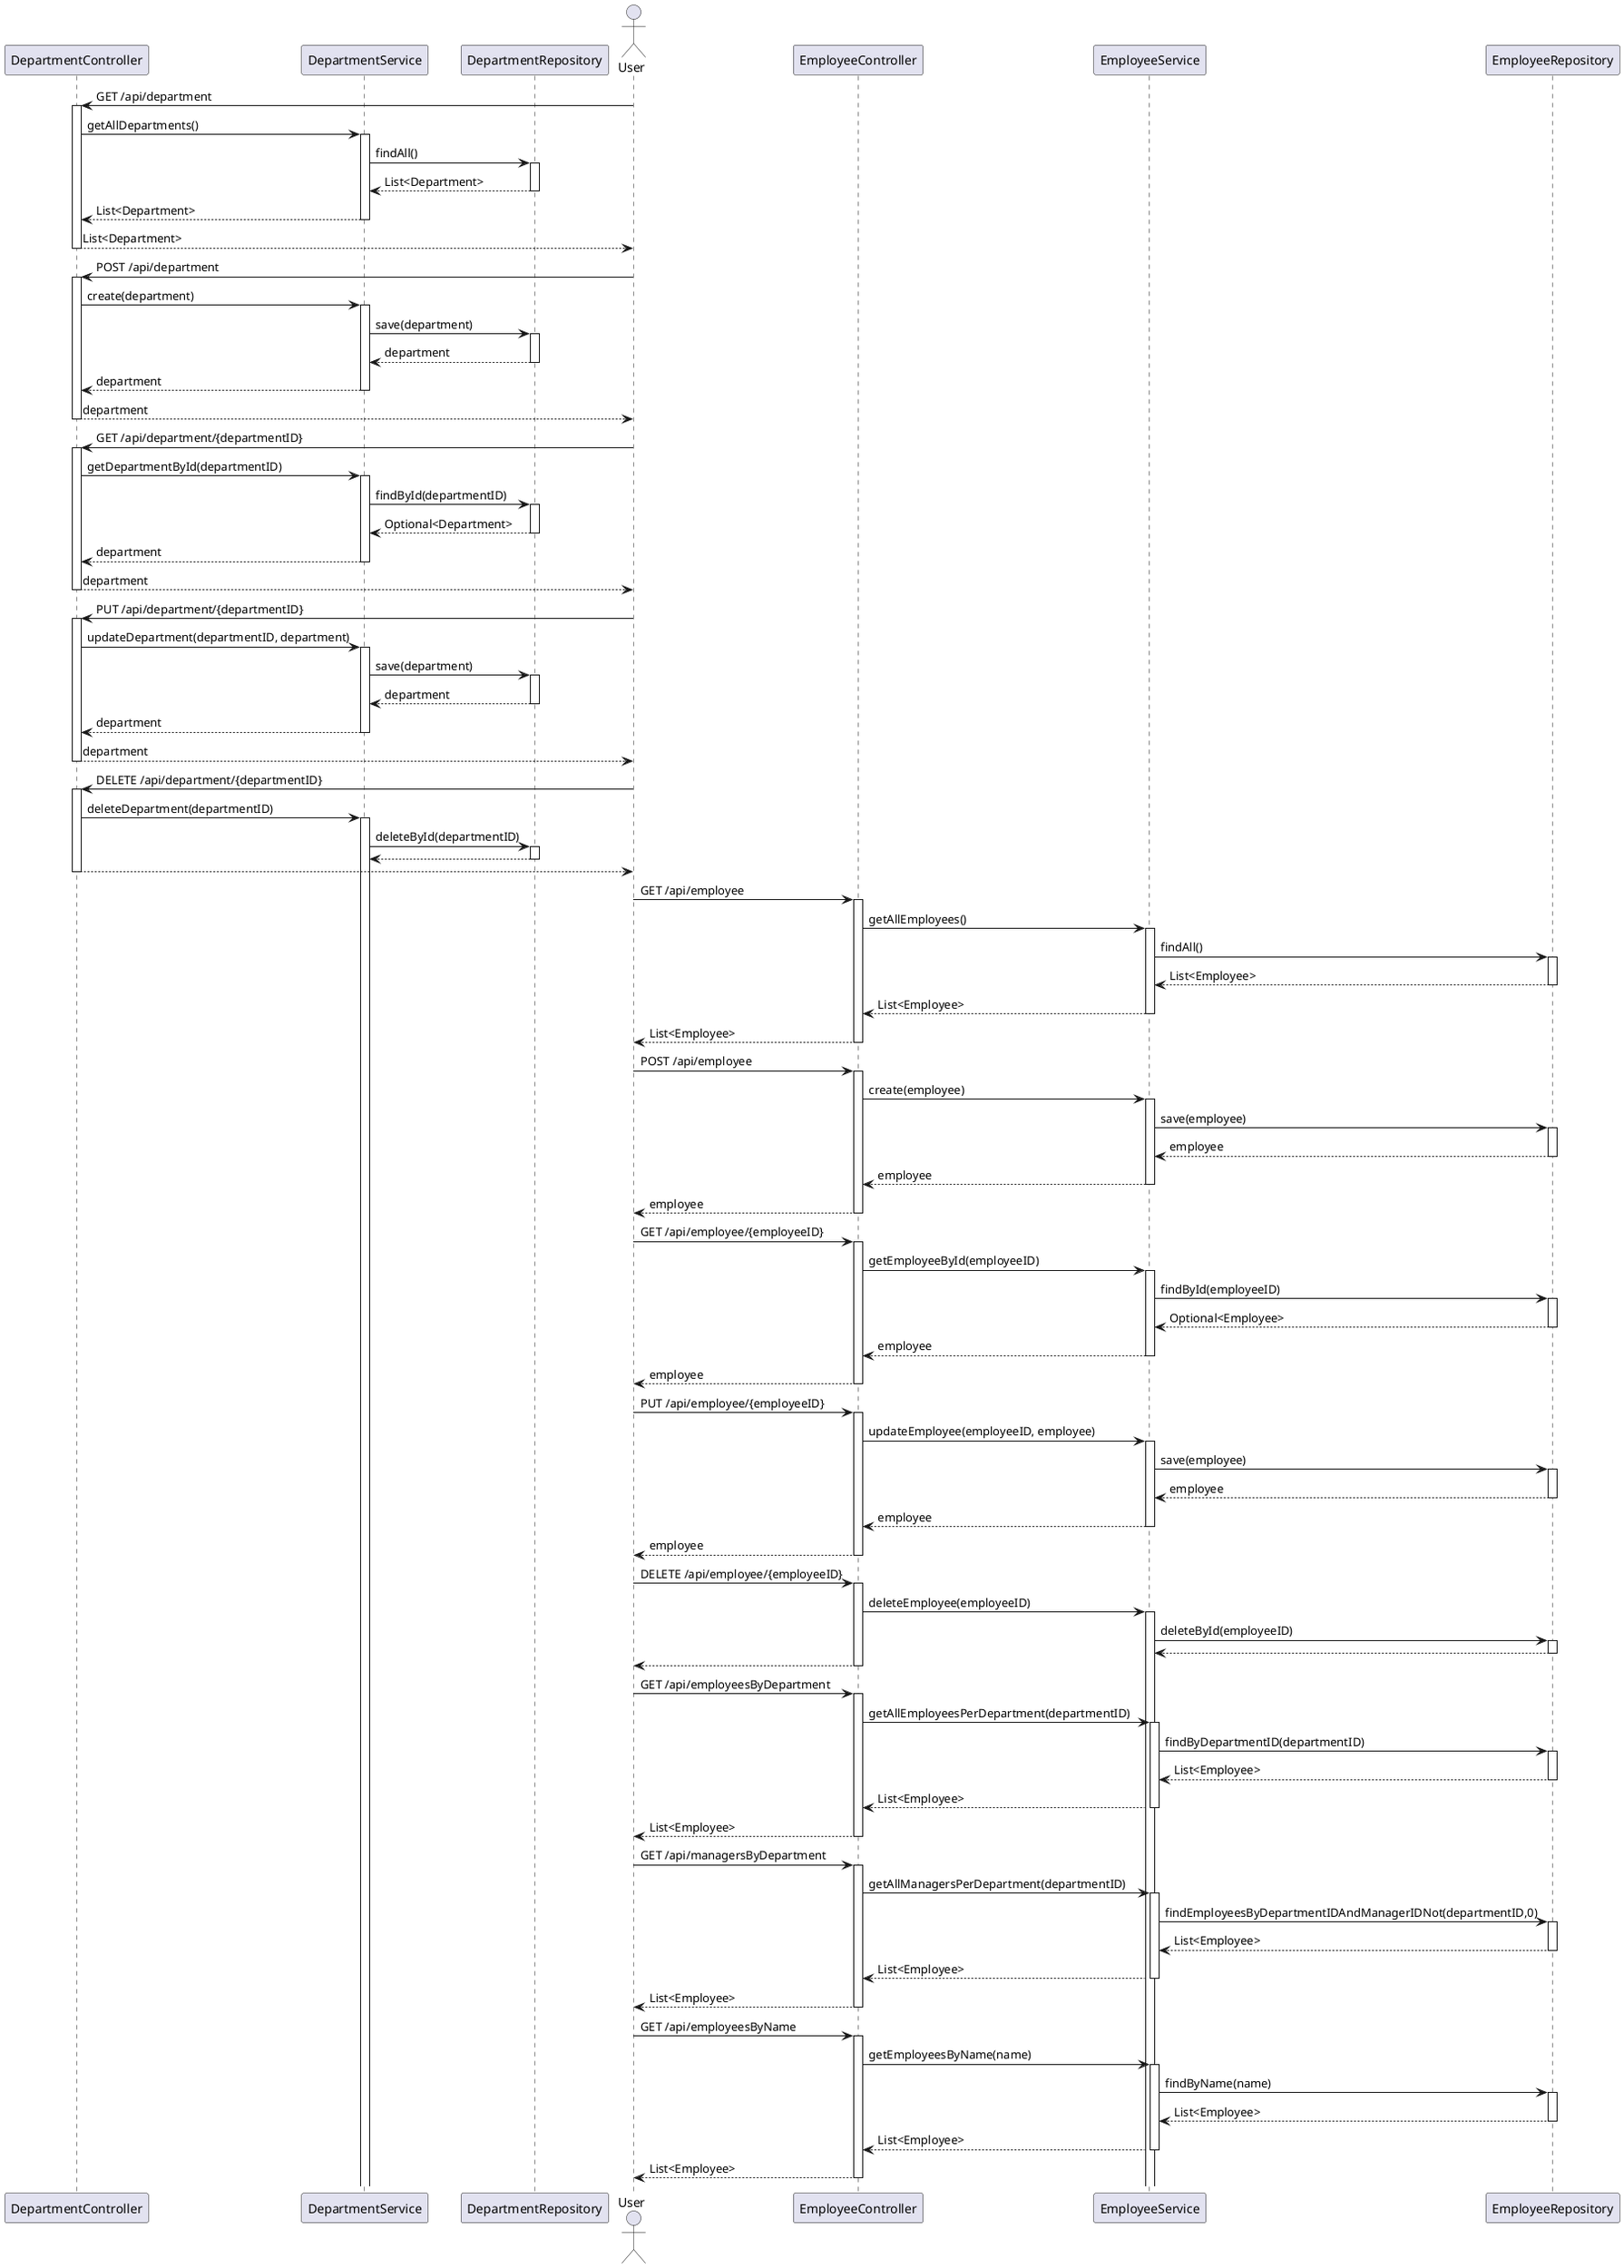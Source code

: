@startuml

autoactivate on

actor User
participant "DepartmentController" as DC
participant "DepartmentService" as DS
participant "DepartmentRepository" as DR

User -> DC: GET /api/department
DC -> DS: getAllDepartments()
DS -> DR: findAll()
DR --> DS: List<Department>
DS --> DC: List<Department>
DC --> User: List<Department>

User -> DC: POST /api/department
DC -> DS: create(department)
DS -> DR: save(department)
DR --> DS: department
DS --> DC: department
DC --> User: department

User -> DC: GET /api/department/{departmentID}
DC -> DS: getDepartmentById(departmentID)
DS -> DR: findById(departmentID)
DR --> DS: Optional<Department>
DS --> DC: department
DC --> User: department

User -> DC: PUT /api/department/{departmentID}
DC -> DS: updateDepartment(departmentID, department)
DS -> DR: save(department)
DR --> DS: department
DS --> DC: department
DC --> User: department

User -> DC: DELETE /api/department/{departmentID}
DC -> DS: deleteDepartment(departmentID)
DS -> DR: deleteById(departmentID)
DR --> DS
DC --> User



autoactivate on

actor User
participant "EmployeeController" as EC
participant "EmployeeService" as ES
participant "EmployeeRepository" as ER

User -> EC: GET /api/employee
EC -> ES: getAllEmployees()
ES -> ER: findAll()
ER --> ES: List<Employee>
ES --> EC: List<Employee>
EC --> User: List<Employee>

User -> EC: POST /api/employee
EC -> ES: create(employee)
ES -> ER: save(employee)
ER --> ES: employee
ES --> EC: employee
EC --> User: employee

User -> EC: GET /api/employee/{employeeID}
EC -> ES: getEmployeeById(employeeID)
ES -> ER: findById(employeeID)
ER --> ES: Optional<Employee>
ES --> EC: employee
EC --> User: employee

User -> EC: PUT /api/employee/{employeeID}
EC -> ES: updateEmployee(employeeID, employee)
ES -> ER: save(employee)
ER --> ES: employee
ES --> EC: employee
EC --> User: employee

User -> EC: DELETE /api/employee/{employeeID}
EC -> ES: deleteEmployee(employeeID)
ES -> ER: deleteById(employeeID)
ER --> ES
EC --> User

User -> EC: GET /api/employeesByDepartment
EC -> ES: getAllEmployeesPerDepartment(departmentID)
ES -> ER: findByDepartmentID(departmentID)
ER --> ES: List<Employee>
ES --> EC: List<Employee>
EC --> User: List<Employee>

User -> EC: GET /api/managersByDepartment
EC -> ES: getAllManagersPerDepartment(departmentID)
ES -> ER: findEmployeesByDepartmentIDAndManagerIDNot(departmentID,0)
ER --> ES: List<Employee>
ES --> EC: List<Employee>
EC --> User: List<Employee>

User -> EC: GET /api/employeesByName
EC -> ES: getEmployeesByName(name)
ES -> ER: findByName(name)
ER --> ES: List<Employee>
ES --> EC: List<Employee>
EC --> User: List<Employee>

@enduml
